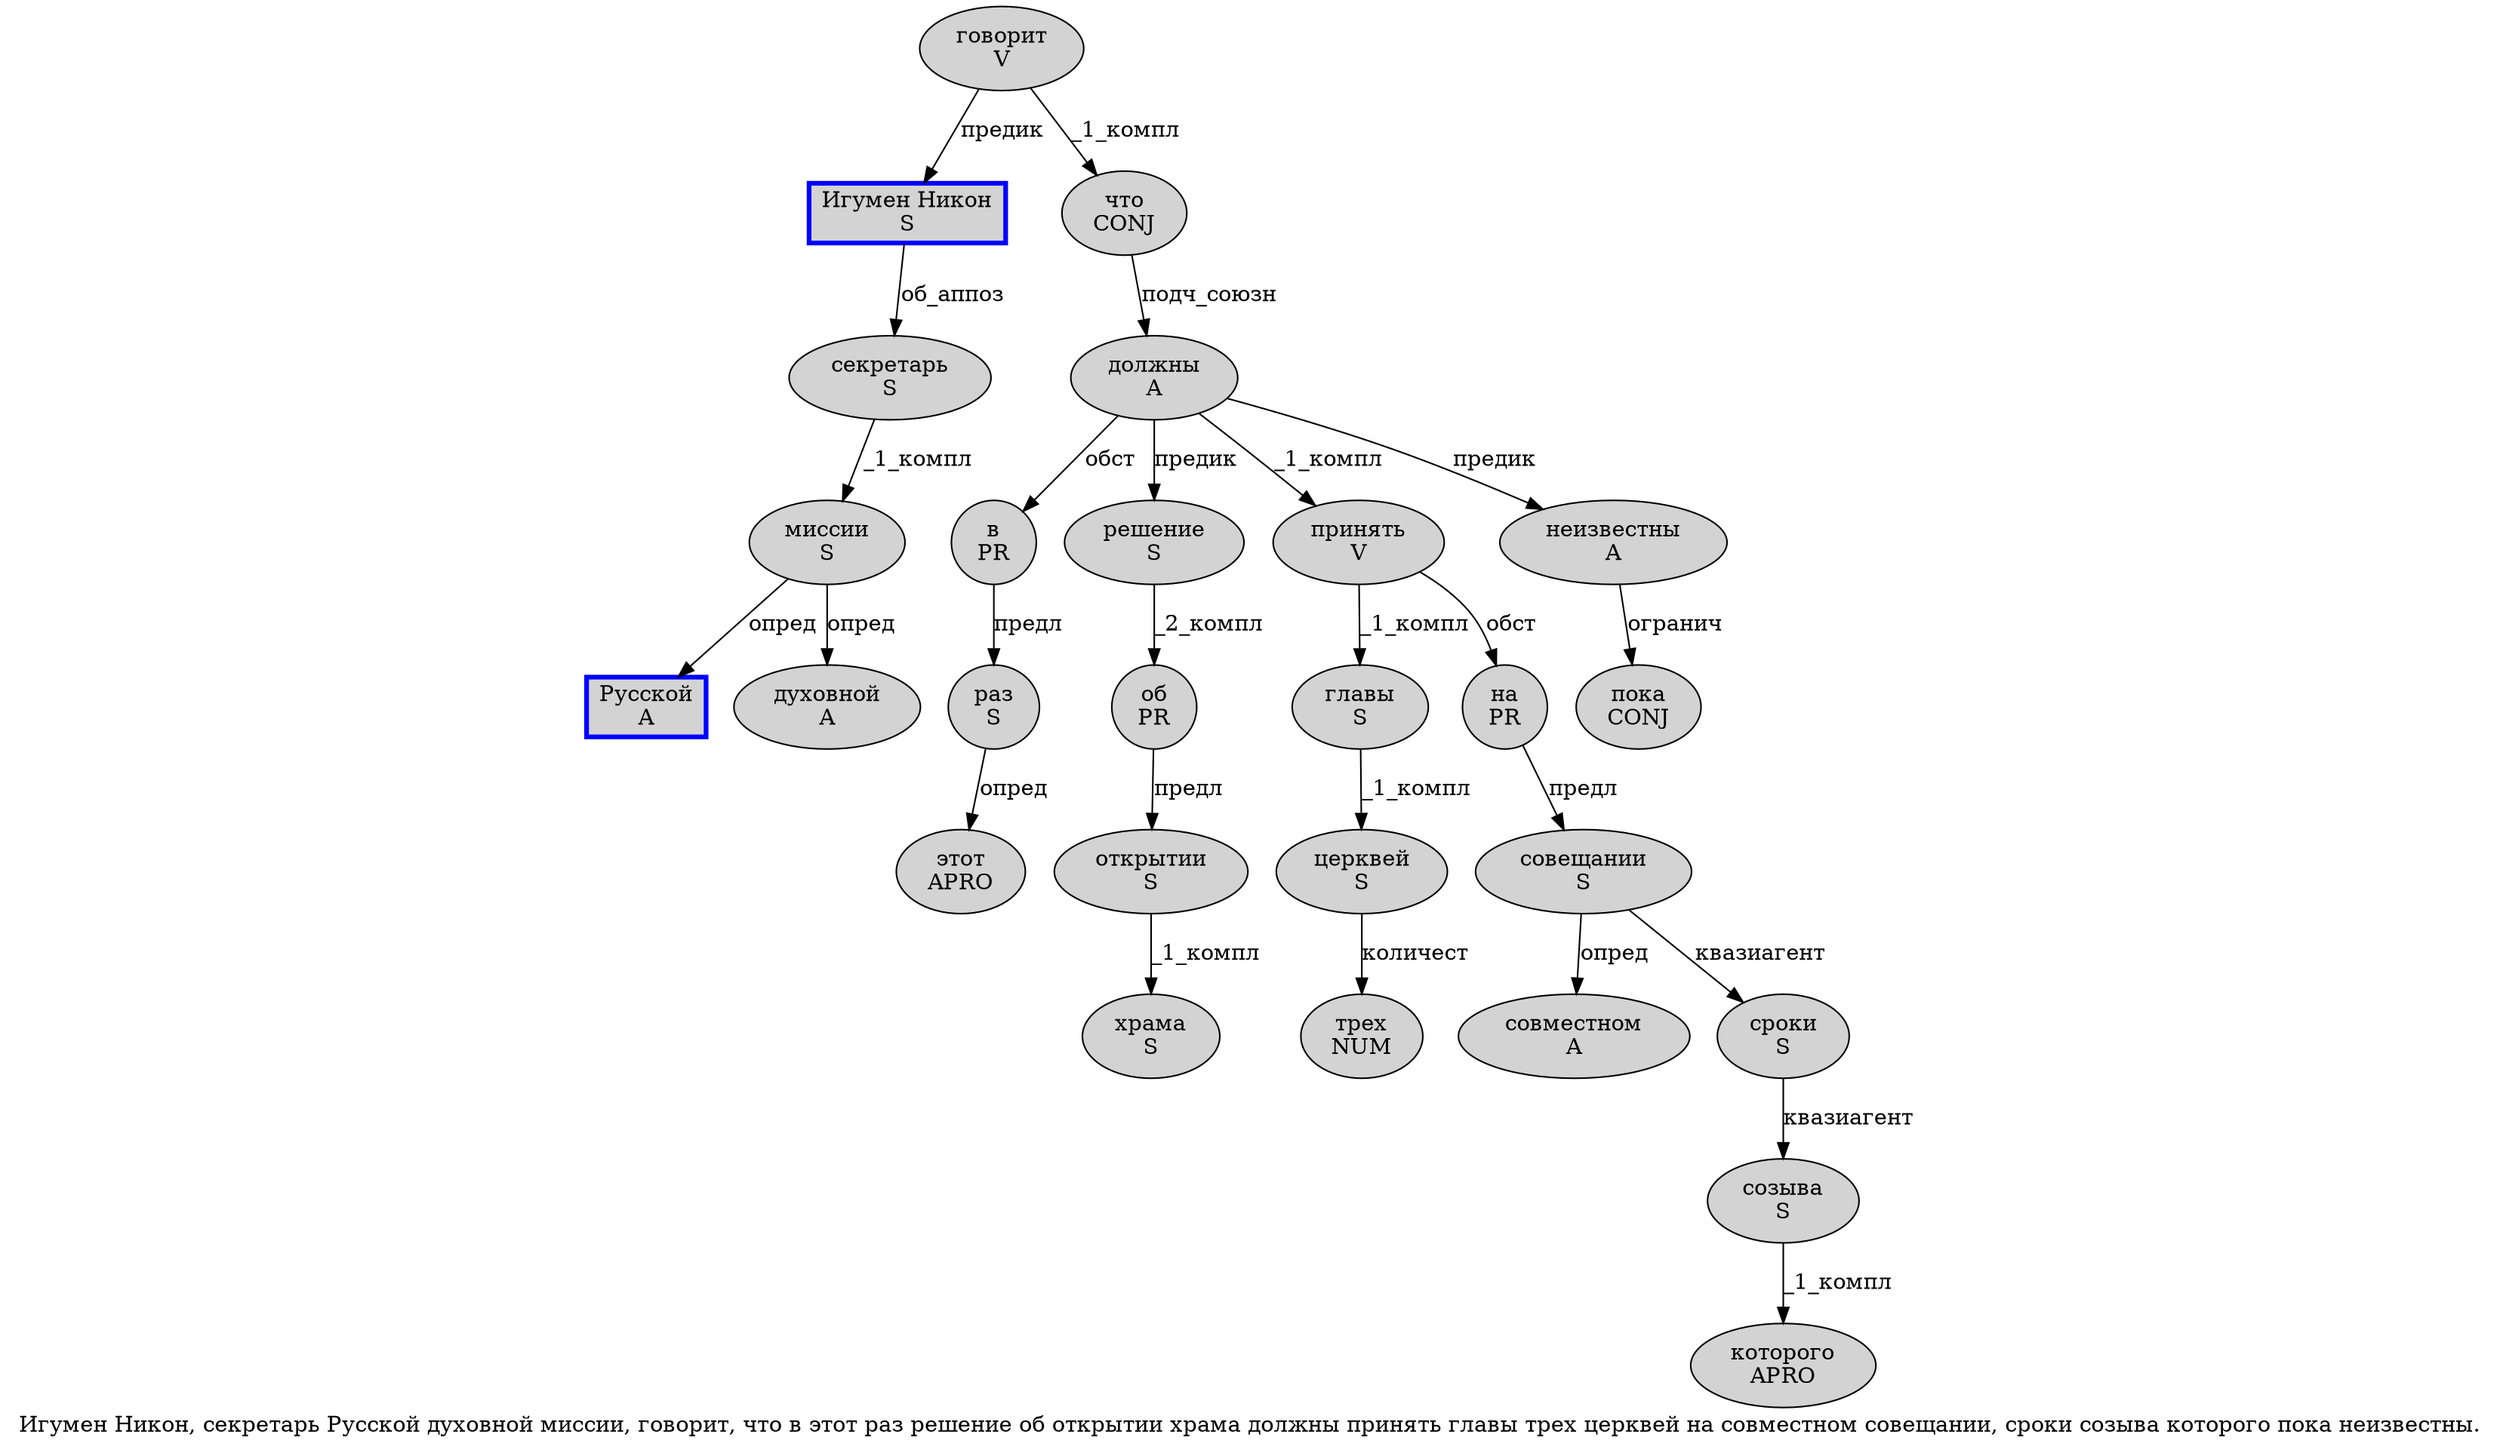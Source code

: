 digraph SENTENCE_331 {
	graph [label="Игумен Никон, секретарь Русской духовной миссии, говорит, что в этот раз решение об открытии храма должны принять главы трех церквей на совместном совещании, сроки созыва которого пока неизвестны."]
	node [style=filled]
		0 [label="Игумен Никон
S" color=blue fillcolor=lightgray penwidth=3 shape=box]
		2 [label="секретарь
S" color="" fillcolor=lightgray penwidth=1 shape=ellipse]
		3 [label="Русской
A" color=blue fillcolor=lightgray penwidth=3 shape=box]
		4 [label="духовной
A" color="" fillcolor=lightgray penwidth=1 shape=ellipse]
		5 [label="миссии
S" color="" fillcolor=lightgray penwidth=1 shape=ellipse]
		7 [label="говорит
V" color="" fillcolor=lightgray penwidth=1 shape=ellipse]
		9 [label="что
CONJ" color="" fillcolor=lightgray penwidth=1 shape=ellipse]
		10 [label="в
PR" color="" fillcolor=lightgray penwidth=1 shape=ellipse]
		11 [label="этот
APRO" color="" fillcolor=lightgray penwidth=1 shape=ellipse]
		12 [label="раз
S" color="" fillcolor=lightgray penwidth=1 shape=ellipse]
		13 [label="решение
S" color="" fillcolor=lightgray penwidth=1 shape=ellipse]
		14 [label="об
PR" color="" fillcolor=lightgray penwidth=1 shape=ellipse]
		15 [label="открытии
S" color="" fillcolor=lightgray penwidth=1 shape=ellipse]
		16 [label="храма
S" color="" fillcolor=lightgray penwidth=1 shape=ellipse]
		17 [label="должны
A" color="" fillcolor=lightgray penwidth=1 shape=ellipse]
		18 [label="принять
V" color="" fillcolor=lightgray penwidth=1 shape=ellipse]
		19 [label="главы
S" color="" fillcolor=lightgray penwidth=1 shape=ellipse]
		20 [label="трех
NUM" color="" fillcolor=lightgray penwidth=1 shape=ellipse]
		21 [label="церквей
S" color="" fillcolor=lightgray penwidth=1 shape=ellipse]
		22 [label="на
PR" color="" fillcolor=lightgray penwidth=1 shape=ellipse]
		23 [label="совместном
A" color="" fillcolor=lightgray penwidth=1 shape=ellipse]
		24 [label="совещании
S" color="" fillcolor=lightgray penwidth=1 shape=ellipse]
		26 [label="сроки
S" color="" fillcolor=lightgray penwidth=1 shape=ellipse]
		27 [label="созыва
S" color="" fillcolor=lightgray penwidth=1 shape=ellipse]
		28 [label="которого
APRO" color="" fillcolor=lightgray penwidth=1 shape=ellipse]
		29 [label="пока
CONJ" color="" fillcolor=lightgray penwidth=1 shape=ellipse]
		30 [label="неизвестны
A" color="" fillcolor=lightgray penwidth=1 shape=ellipse]
			12 -> 11 [label="опред"]
			27 -> 28 [label="_1_компл"]
			13 -> 14 [label="_2_компл"]
			9 -> 17 [label="подч_союзн"]
			26 -> 27 [label="квазиагент"]
			21 -> 20 [label="количест"]
			0 -> 2 [label="об_аппоз"]
			7 -> 0 [label="предик"]
			7 -> 9 [label="_1_компл"]
			22 -> 24 [label="предл"]
			10 -> 12 [label="предл"]
			15 -> 16 [label="_1_компл"]
			24 -> 23 [label="опред"]
			24 -> 26 [label="квазиагент"]
			14 -> 15 [label="предл"]
			5 -> 3 [label="опред"]
			5 -> 4 [label="опред"]
			2 -> 5 [label="_1_компл"]
			18 -> 19 [label="_1_компл"]
			18 -> 22 [label="обст"]
			17 -> 10 [label="обст"]
			17 -> 13 [label="предик"]
			17 -> 18 [label="_1_компл"]
			17 -> 30 [label="предик"]
			30 -> 29 [label="огранич"]
			19 -> 21 [label="_1_компл"]
}